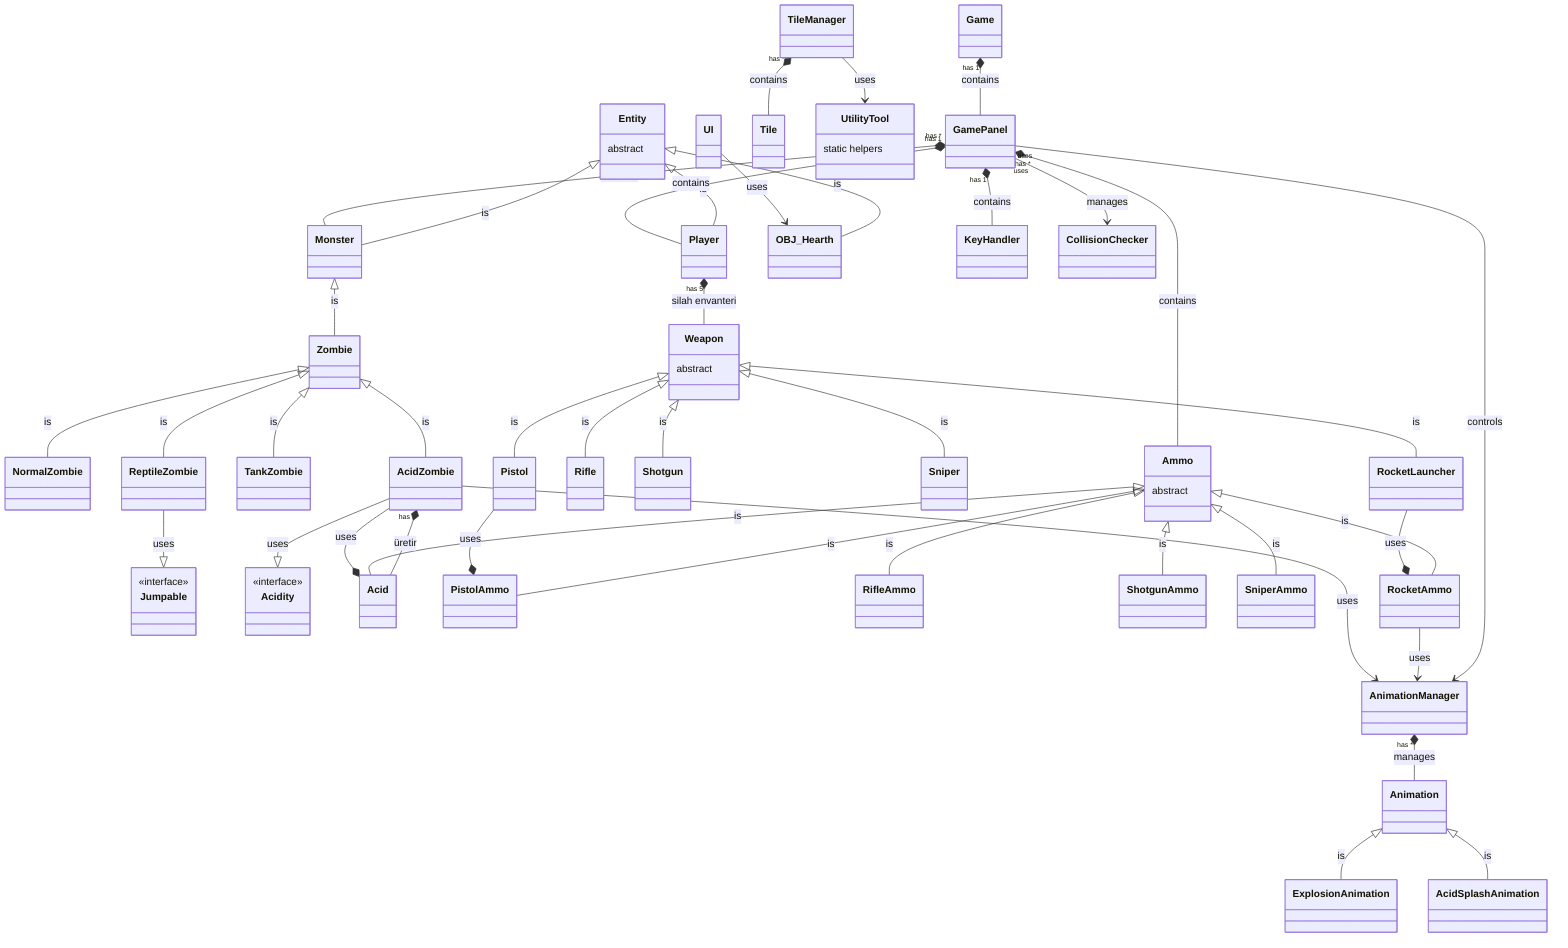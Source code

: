 classDiagram
    %% Varlık Hiyerarşisi
    Entity <|-- Player : is
    Entity <|-- Monster : is
    Entity <|-- OBJ_Hearth : is
    
    Monster <|-- Zombie : is
    Zombie <|-- NormalZombie : is
    Zombie <|-- ReptileZombie : is
    Zombie <|-- TankZombie : is
    Zombie <|-- AcidZombie : is
    
    ReptileZombie --|> Jumpable : uses
    AcidZombie --|> Acidity : uses

    Player "has 5" *-- Weapon : silah envanteri
    AcidZombie "has" *-- Acid : üretir

    %% Silah/Mermi Sistemi
    Weapon <|-- Pistol : is
    Weapon <|-- Rifle : is
    Weapon <|-- Shotgun : is
    Weapon <|-- Sniper : is
    Weapon <|-- RocketLauncher : is
    
    Ammo <|-- PistolAmmo : is
    Ammo <|-- RifleAmmo : is
    Ammo <|-- ShotgunAmmo : is
    Ammo <|-- SniperAmmo : is
    Ammo <|-- RocketAmmo : is
    Ammo <|-- Acid : is

    Pistol --* PistolAmmo : uses
    RocketLauncher --* RocketAmmo : uses
    AcidZombie --* Acid : uses

    %% Oyun Yapısı
    Game "has 1" *-- GamePanel : contains
    GamePanel "has 1" *-- KeyHandler : contains
    GamePanel "has 1" *-- Player : contains
    GamePanel "has *" *-- Monster : contains
    GamePanel "has *" *-- Ammo : contains
    
    GamePanel "uses" --> CollisionChecker : manages
    GamePanel "uses" --> AnimationManager : controls

    %% Animasyon Sistemi
    AnimationManager "has *" *-- Animation : manages
    Animation <|-- ExplosionAnimation : is
    Animation <|-- AcidSplashAnimation : is
    
    RocketAmmo --> AnimationManager : uses
    AcidZombie --> AnimationManager : uses

    %% Yardımcı Sınıflar
    TileManager "has *" *-- Tile : contains
    TileManager --> UtilityTool : uses
    UI --> OBJ_Hearth : uses

    class Entity { abstract }
    class Weapon { abstract }
    class Ammo { abstract }
    class Jumpable { <<interface>> }
    class Acidity { <<interface>> }
    class UtilityTool { static helpers }